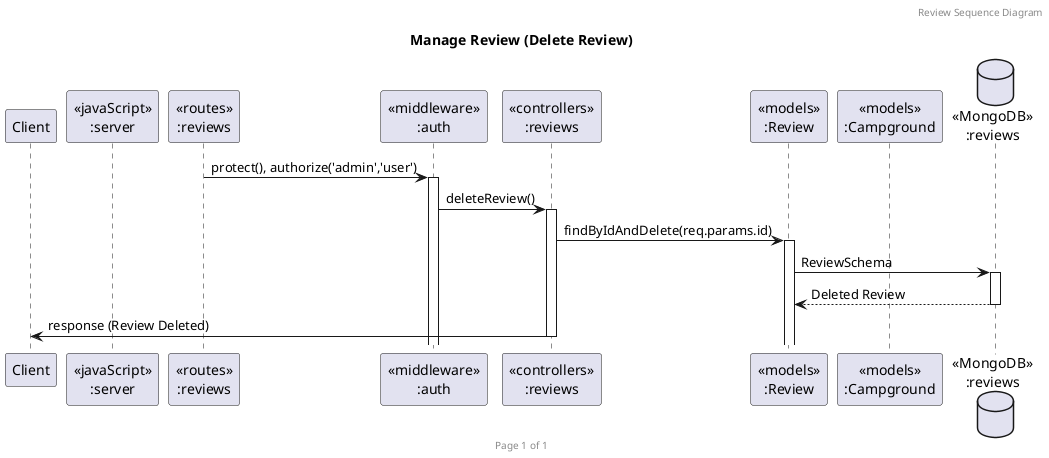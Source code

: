 @startuml manage-review

header Review Sequence Diagram
footer Page %page% of %lastpage%
title "Manage Review (Delete Review)"

participant "Client" as client
participant "<<javaScript>>\n:server" as server
participant "<<routes>>\n:reviews" as routerReviews
participant "<<middleware>>\n:auth" as middlewareAuth
participant "<<controllers>>\n:reviews" as controllersReviews
participant "<<models>>\n:Review" as modelReview
participant "<<models>>\n:Campground" as modelCampground
database "<<MongoDB>>\n:reviews" as ReviewsDatabase

routerReviews -> middlewareAuth ++: protect(), authorize('admin','user')
middlewareAuth -> controllersReviews ++: deleteReview()
controllersReviews -> modelReview ++: findByIdAndDelete(req.params.id)
modelReview -> ReviewsDatabase ++: ReviewSchema
ReviewsDatabase --> modelReview --: Deleted Review
controllersReviews->client --: response (Review Deleted)

@enduml
